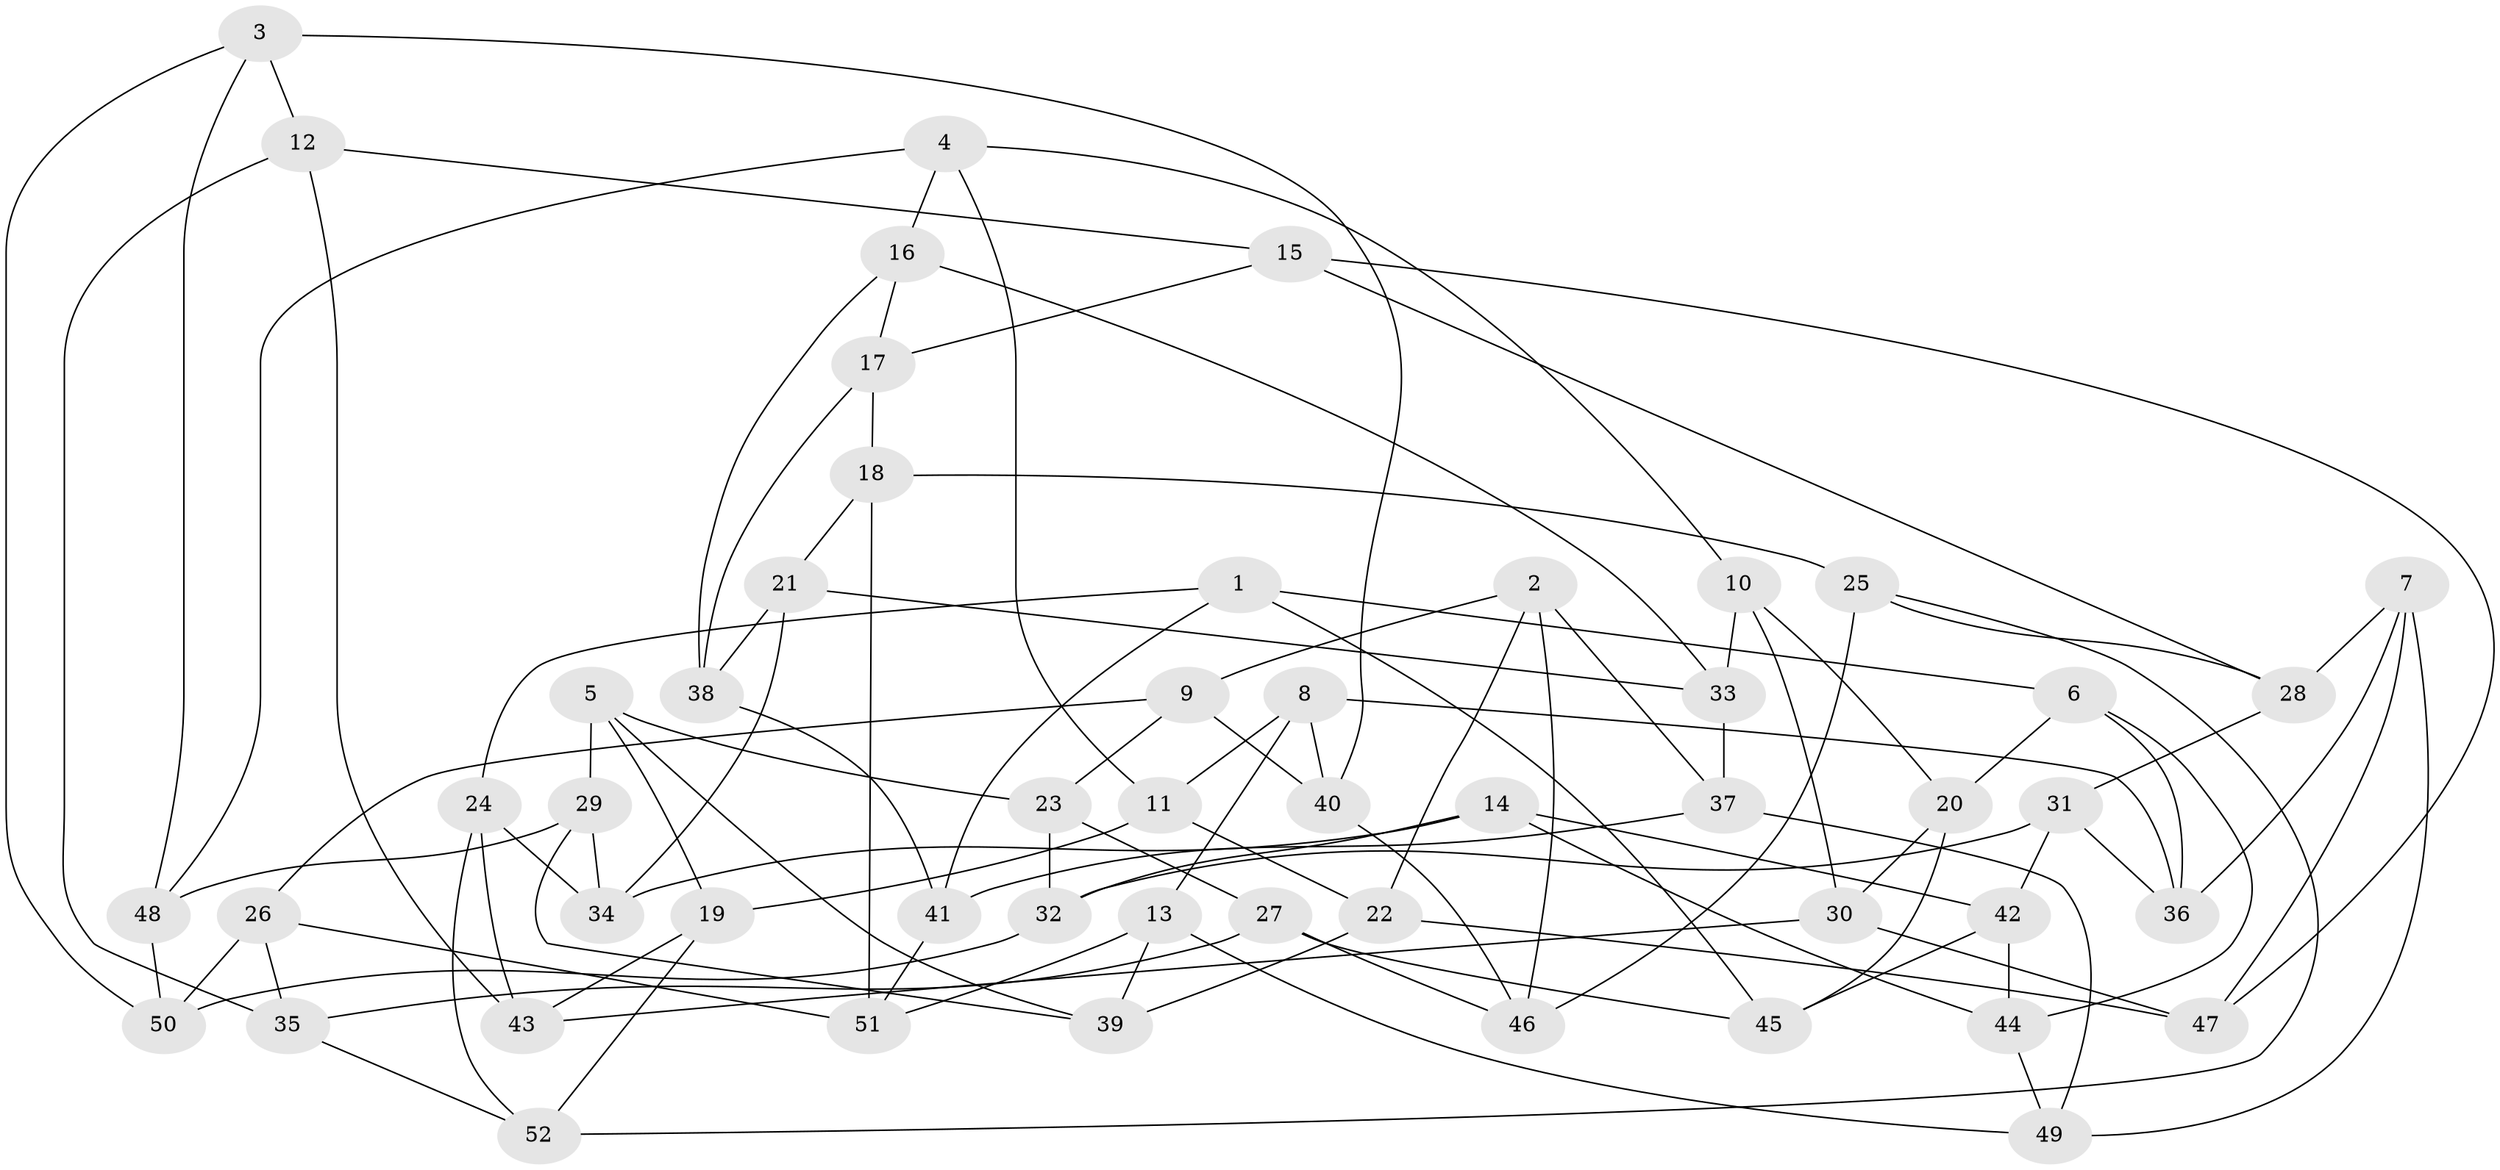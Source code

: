 // coarse degree distribution, {6: 0.7142857142857143, 5: 0.14285714285714285, 3: 0.07142857142857142, 4: 0.07142857142857142}
// Generated by graph-tools (version 1.1) at 2025/42/03/06/25 10:42:23]
// undirected, 52 vertices, 104 edges
graph export_dot {
graph [start="1"]
  node [color=gray90,style=filled];
  1;
  2;
  3;
  4;
  5;
  6;
  7;
  8;
  9;
  10;
  11;
  12;
  13;
  14;
  15;
  16;
  17;
  18;
  19;
  20;
  21;
  22;
  23;
  24;
  25;
  26;
  27;
  28;
  29;
  30;
  31;
  32;
  33;
  34;
  35;
  36;
  37;
  38;
  39;
  40;
  41;
  42;
  43;
  44;
  45;
  46;
  47;
  48;
  49;
  50;
  51;
  52;
  1 -- 45;
  1 -- 41;
  1 -- 6;
  1 -- 24;
  2 -- 22;
  2 -- 37;
  2 -- 9;
  2 -- 46;
  3 -- 12;
  3 -- 40;
  3 -- 48;
  3 -- 50;
  4 -- 10;
  4 -- 11;
  4 -- 16;
  4 -- 48;
  5 -- 23;
  5 -- 29;
  5 -- 39;
  5 -- 19;
  6 -- 44;
  6 -- 20;
  6 -- 36;
  7 -- 49;
  7 -- 36;
  7 -- 28;
  7 -- 47;
  8 -- 13;
  8 -- 40;
  8 -- 36;
  8 -- 11;
  9 -- 26;
  9 -- 23;
  9 -- 40;
  10 -- 30;
  10 -- 33;
  10 -- 20;
  11 -- 19;
  11 -- 22;
  12 -- 43;
  12 -- 15;
  12 -- 35;
  13 -- 51;
  13 -- 39;
  13 -- 49;
  14 -- 32;
  14 -- 34;
  14 -- 44;
  14 -- 42;
  15 -- 17;
  15 -- 47;
  15 -- 28;
  16 -- 17;
  16 -- 38;
  16 -- 33;
  17 -- 38;
  17 -- 18;
  18 -- 25;
  18 -- 21;
  18 -- 51;
  19 -- 43;
  19 -- 52;
  20 -- 30;
  20 -- 45;
  21 -- 34;
  21 -- 33;
  21 -- 38;
  22 -- 39;
  22 -- 47;
  23 -- 32;
  23 -- 27;
  24 -- 43;
  24 -- 52;
  24 -- 34;
  25 -- 28;
  25 -- 46;
  25 -- 52;
  26 -- 35;
  26 -- 50;
  26 -- 51;
  27 -- 35;
  27 -- 46;
  27 -- 45;
  28 -- 31;
  29 -- 34;
  29 -- 39;
  29 -- 48;
  30 -- 43;
  30 -- 47;
  31 -- 36;
  31 -- 42;
  31 -- 32;
  32 -- 50;
  33 -- 37;
  35 -- 52;
  37 -- 41;
  37 -- 49;
  38 -- 41;
  40 -- 46;
  41 -- 51;
  42 -- 44;
  42 -- 45;
  44 -- 49;
  48 -- 50;
}
